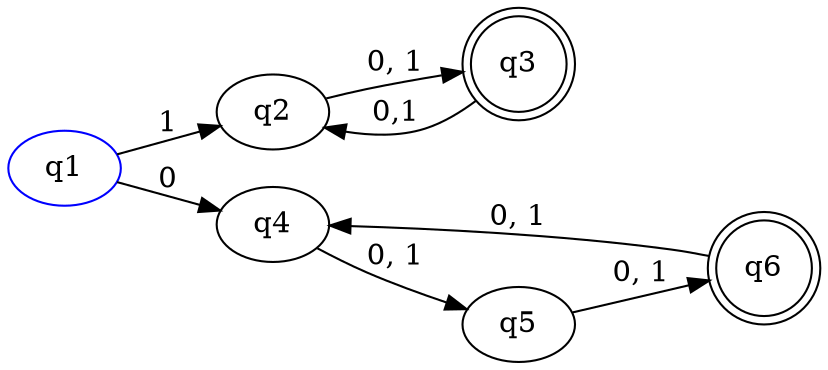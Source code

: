 digraph {
    rankdir=LR
    q1 [color=blue]
    q3 [shape=doublecircle]
    q6 [shape=doublecircle]

    q1 -> q2 [label = "1"]
    q2 -> q3 [label = "0, 1"]
    q3 -> q2 [label = "0,1"]
    q1 -> q4 [label = "0"]
    q4 -> q5 [label = "0, 1"]
    q5 -> q6 [label = "0, 1"]
    q6 -> q4 [label = "0, 1"]
}
